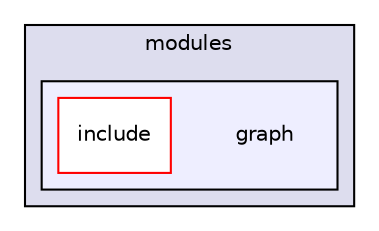 digraph "NANA/modules/graph" {
  compound=true
  node [ fontsize="10", fontname="Helvetica"];
  edge [ labelfontsize="10", labelfontname="Helvetica"];
  subgraph clusterdir_6b55659ead8ae8e939b199224b5f3833 {
    graph [ bgcolor="#ddddee", pencolor="black", label="modules" fontname="Helvetica", fontsize="10", URL="dir_6b55659ead8ae8e939b199224b5f3833.html"]
  subgraph clusterdir_33c137a055f180a488eaf5b0b4e3c87c {
    graph [ bgcolor="#eeeeff", pencolor="black", label="" URL="dir_33c137a055f180a488eaf5b0b4e3c87c.html"];
    dir_33c137a055f180a488eaf5b0b4e3c87c [shape=plaintext label="graph"];
  dir_530ae37280304dae5fb598c43c6ead02 [shape=box label="include" fillcolor="white" style="filled" color="red" URL="dir_530ae37280304dae5fb598c43c6ead02.html"];
  }
  }
}
